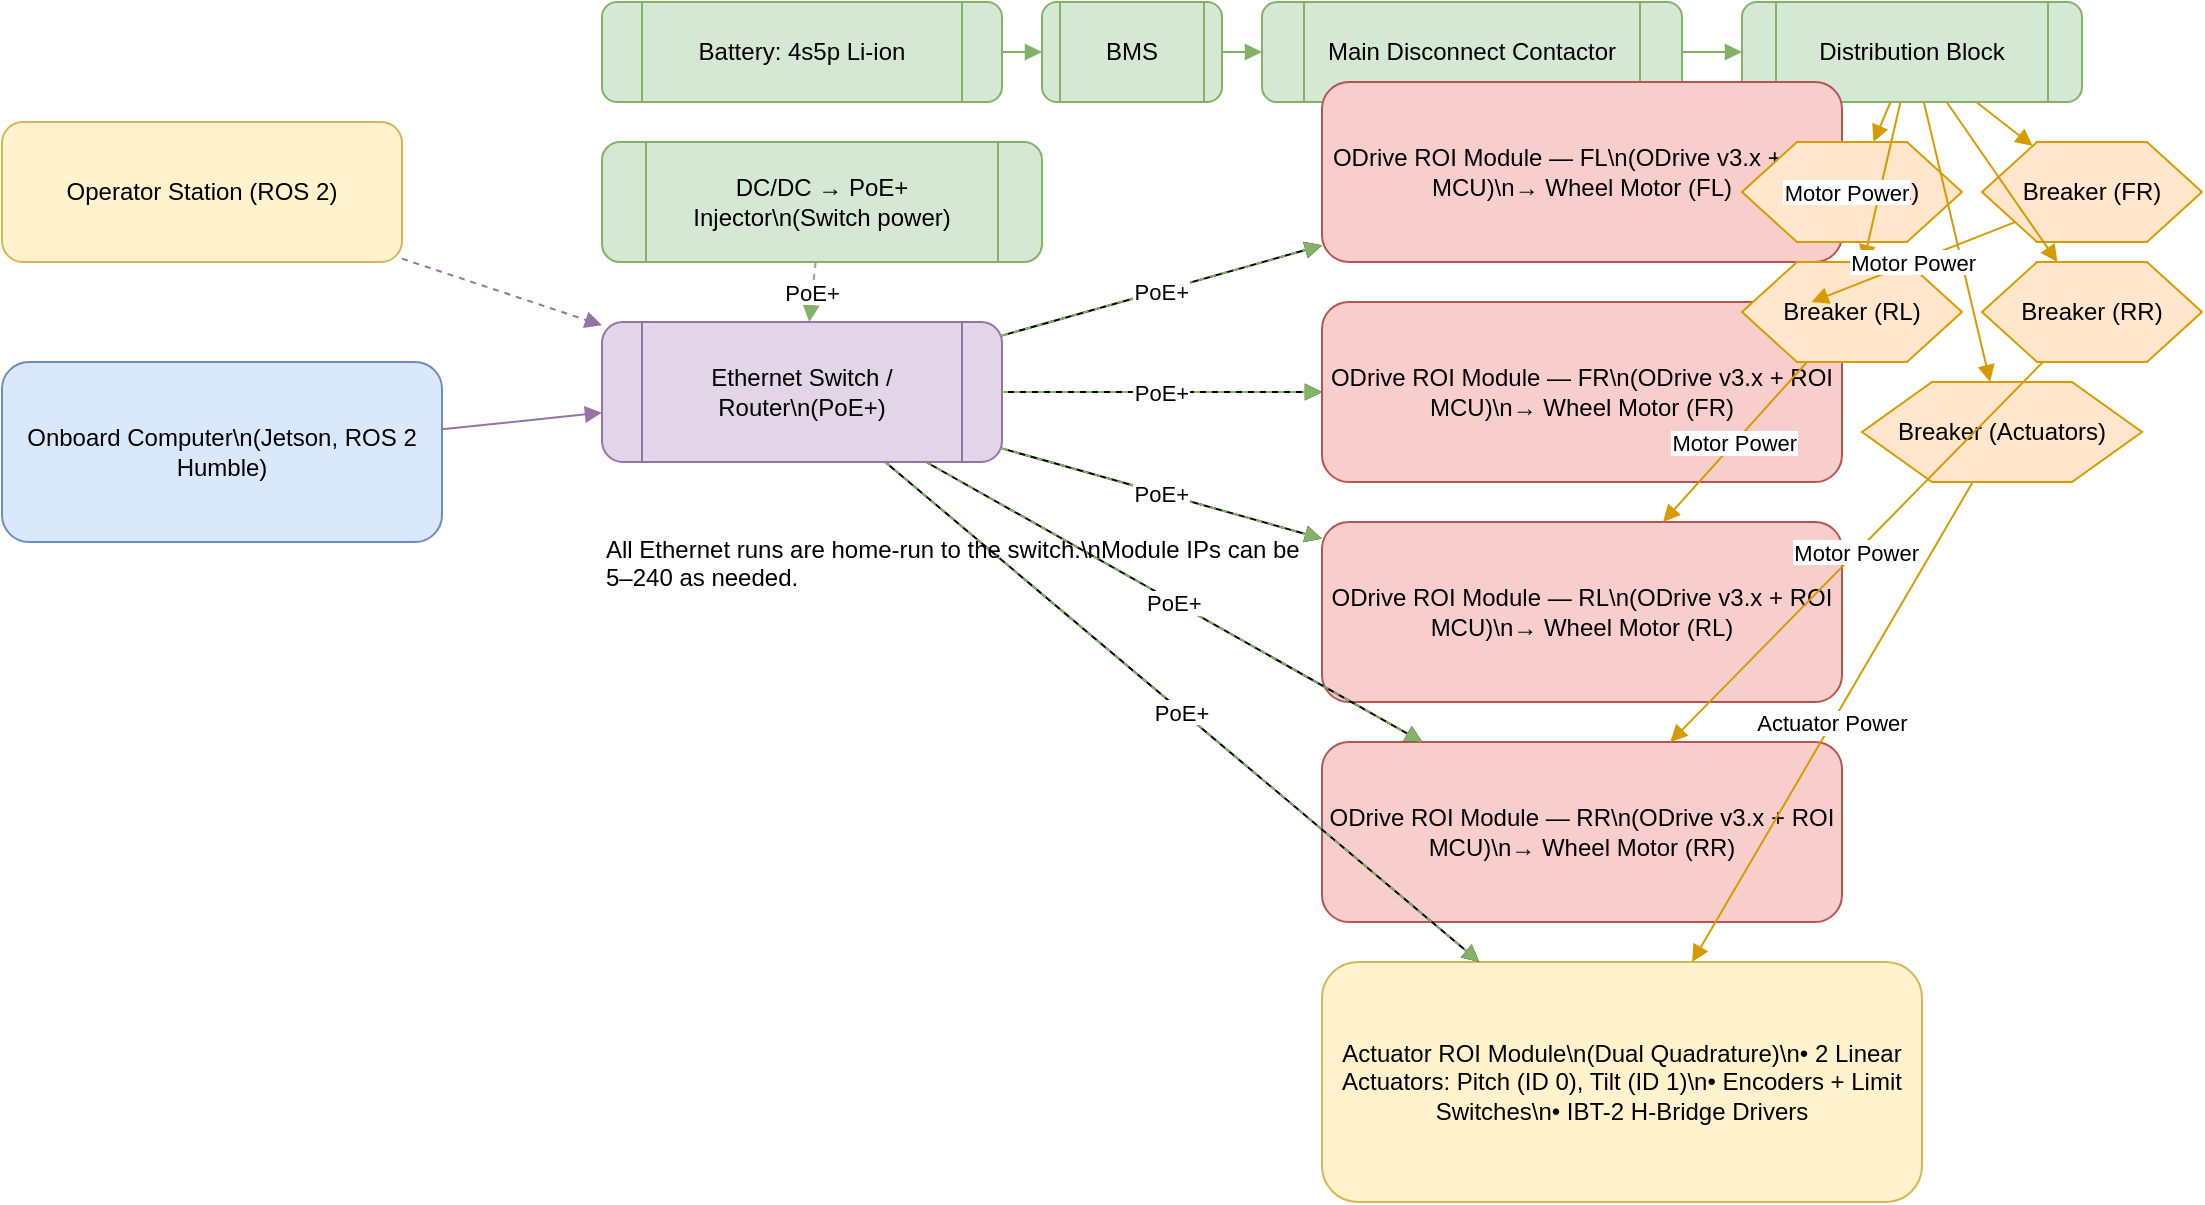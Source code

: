 <mxfile version="22.0.3" type="device">
  <diagram id="hardware-overview" name="Hardware Overview">
    <mxGraphModel dx="1220" dy="800" grid="1" gridSize="10" guides="1" tooltips="1" connect="1" arrows="1" fold="1" page="1" pageScale="1" pageWidth="1920" pageHeight="1080" math="0" shadow="0">
      <root>
        <mxCell id="0"/>
        <mxCell id="1" parent="0"/>

        <!-- Operator Station -->
        <mxCell id="op" value="Operator Station (ROS 2)" style="rounded=1;whiteSpace=wrap;html=1;fillColor=#fff2cc;strokeColor=#d6b656;" vertex="1" parent="1">
          <mxGeometry x="60" y="80" width="200" height="70" as="geometry"/>
        </mxCell>

        <!-- Onboard Computer -->
        <mxCell id="jetson" value="Onboard Computer\n(Jetson, ROS 2 Humble)" style="rounded=1;whiteSpace=wrap;html=1;fillColor=#dae8fc;strokeColor=#6c8ebf;" vertex="1" parent="1">
          <mxGeometry x="60" y="200" width="220" height="90" as="geometry"/>
        </mxCell>

        <!-- Switch / Router (PoE+) -->
        <mxCell id="switch" value="Ethernet Switch / Router\n(PoE+)" style="shape=process;rounded=1;whiteSpace=wrap;html=1;fillColor=#e1d5e7;strokeColor=#9673a6;" vertex="1" parent="1">
          <mxGeometry x="360" y="180" width="200" height="70" as="geometry"/>
        </mxCell>

        <!-- Battery and Power System -->
        <mxCell id="battery" value="Battery: 4s5p Li‑ion" style="shape=process;rounded=1;whiteSpace=wrap;html=1;fillColor=#d5e8d4;strokeColor=#82b366;" vertex="1" parent="1">
          <mxGeometry x="360" y="20" width="200" height="50" as="geometry"/>
        </mxCell>
        <mxCell id="bms" value="BMS" style="shape=process;rounded=1;whiteSpace=wrap;html=1;fillColor=#d5e8d4;strokeColor=#82b366;" vertex="1" parent="1">
          <mxGeometry x="580" y="20" width="90" height="50" as="geometry"/>
        </mxCell>
        <mxCell id="main_contactor" value="Main Disconnect Contactor" style="shape=process;rounded=1;whiteSpace=wrap;html=1;fillColor=#d5e8d4;strokeColor=#82b366;" vertex="1" parent="1">
          <mxGeometry x="690" y="20" width="210" height="50" as="geometry"/>
        </mxCell>
        <mxCell id="dist_block" value="Distribution Block" style="shape=process;rounded=1;whiteSpace=wrap;html=1;fillColor=#d5e8d4;strokeColor=#82b366;" vertex="1" parent="1">
          <mxGeometry x="930" y="20" width="170" height="50" as="geometry"/>
        </mxCell>
        <mxCell id="dc_dc_poe" value="DC/DC → PoE+ Injector\n(Switch power)" style="shape=process;rounded=1;whiteSpace=wrap;html=1;fillColor=#d5e8d4;strokeColor=#82b366;" vertex="1" parent="1">
          <mxGeometry x="360" y="90" width="220" height="60" as="geometry"/>
        </mxCell>

        <!-- ODrive Modules -->
        <mxCell id="odrv_fl" value="ODrive ROI Module — FL\n(ODrive v3.x + ROI MCU)\n→ Wheel Motor (FL)" style="rounded=1;whiteSpace=wrap;html=1;fillColor=#f8cecc;strokeColor=#b85450;" vertex="1" parent="1">
          <mxGeometry x="720" y="60" width="260" height="90" as="geometry"/>
        </mxCell>
        <mxCell id="odrv_fr" value="ODrive ROI Module — FR\n(ODrive v3.x + ROI MCU)\n→ Wheel Motor (FR)" style="rounded=1;whiteSpace=wrap;html=1;fillColor=#f8cecc;strokeColor=#b85450;" vertex="1" parent="1">
          <mxGeometry x="720" y="170" width="260" height="90" as="geometry"/>
        </mxCell>
        <mxCell id="odrv_rl" value="ODrive ROI Module — RL\n(ODrive v3.x + ROI MCU)\n→ Wheel Motor (RL)" style="rounded=1;whiteSpace=wrap;html=1;fillColor=#f8cecc;strokeColor=#b85450;" vertex="1" parent="1">
          <mxGeometry x="720" y="280" width="260" height="90" as="geometry"/>
        </mxCell>
        <mxCell id="odrv_rr" value="ODrive ROI Module — RR\n(ODrive v3.x + ROI MCU)\n→ Wheel Motor (RR)" style="rounded=1;whiteSpace=wrap;html=1;fillColor=#f8cecc;strokeColor=#b85450;" vertex="1" parent="1">
          <mxGeometry x="720" y="390" width="260" height="90" as="geometry"/>
        </mxCell>

  <!-- Actuator Module -->
  <mxCell id="act" value="Actuator ROI Module\n(Dual Quadrature)\n• 2 Linear Actuators: Pitch (ID 0), Tilt (ID 1)\n• Encoders + Limit Switches\n• IBT-2 H-Bridge Drivers" style="rounded=1;whiteSpace=wrap;html=1;fillColor=#fff2cc;strokeColor=#d6b656;" vertex="1" parent="1">
          <mxGeometry x="720" y="500" width="300" height="120" as="geometry"/>
        </mxCell>

        <!-- Links: Operator and Jetson to Switch -->
        <mxCell id="edge_op_switch" style="endArrow=block;endFill=1;strokeColor=#9673a6;dashed=1;" edge="1" parent="1" source="op" target="switch">
          <mxGeometry relative="1" as="geometry"/>
        </mxCell>
        <mxCell id="edge_jetson_switch" style="endArrow=block;endFill=1;strokeColor=#9673a6;" edge="1" parent="1" source="jetson" target="switch">
          <mxGeometry relative="1" as="geometry"/>
        </mxCell>

        <!-- Links: Switch to Modules -->
        <mxCell id="edge_switch_fl" style="endArrow=block;endFill=1;" edge="1" parent="1" source="switch" target="odrv_fl">
          <mxGeometry relative="1" as="geometry"/>
        </mxCell>
        <mxCell id="edge_switch_fr" style="endArrow=block;endFill=1;" edge="1" parent="1" source="switch" target="odrv_fr">
          <mxGeometry relative="1" as="geometry"/>
        </mxCell>
        <mxCell id="edge_switch_rl" style="endArrow=block;endFill=1;" edge="1" parent="1" source="switch" target="odrv_rl">
          <mxGeometry relative="1" as="geometry"/>
        </mxCell>
        <mxCell id="edge_switch_rr" style="endArrow=block;endFill=1;" edge="1" parent="1" source="switch" target="odrv_rr">
          <mxGeometry relative="1" as="geometry"/>
        </mxCell>
        <mxCell id="edge_switch_act" style="endArrow=block;endFill=1;" edge="1" parent="1" source="switch" target="act">
          <mxGeometry relative="1" as="geometry"/>
        </mxCell>

        <!-- Power: Battery → BMS → Main Contactor → Distribution -->
        <mxCell id="edge_battery_bms" style="endArrow=block;endFill=1;strokeColor=#82b366;" edge="1" parent="1" source="battery" target="bms">
          <mxGeometry relative="1" as="geometry"/>
        </mxCell>
        <mxCell id="edge_bms_contactor" style="endArrow=block;endFill=1;strokeColor=#82b366;" edge="1" parent="1" source="bms" target="main_contactor">
          <mxGeometry relative="1" as="geometry"/>
        </mxCell>
        <mxCell id="edge_contactor_dist" style="endArrow=block;endFill=1;strokeColor=#82b366;" edge="1" parent="1" source="main_contactor" target="dist_block">
          <mxGeometry relative="1" as="geometry"/>
        </mxCell>

        <!-- Motor Power: Distribution → Breakers → Modules -->
        <mxCell id="brk_fl" value="Breaker (FL)" style="shape=hexagon;perimeter=hexagonPerimeter2;whiteSpace=wrap;html=1;fillColor=#ffe6cc;strokeColor=#d79b00;" vertex="1" parent="1">
          <mxGeometry x="930" y="90" width="110" height="50" as="geometry"/>
        </mxCell>
        <mxCell id="brk_fr" value="Breaker (FR)" style="shape=hexagon;perimeter=hexagonPerimeter2;whiteSpace=wrap;html=1;fillColor=#ffe6cc;strokeColor=#d79b00;" vertex="1" parent="1">
          <mxGeometry x="1050" y="90" width="110" height="50" as="geometry"/>
        </mxCell>
        <mxCell id="brk_rl" value="Breaker (RL)" style="shape=hexagon;perimeter=hexagonPerimeter2;whiteSpace=wrap;html=1;fillColor=#ffe6cc;strokeColor=#d79b00;" vertex="1" parent="1">
          <mxGeometry x="930" y="150" width="110" height="50" as="geometry"/>
        </mxCell>
        <mxCell id="brk_rr" value="Breaker (RR)" style="shape=hexagon;perimeter=hexagonPerimeter2;whiteSpace=wrap;html=1;fillColor=#ffe6cc;strokeColor=#d79b00;" vertex="1" parent="1">
          <mxGeometry x="1050" y="150" width="110" height="50" as="geometry"/>
        </mxCell>
        <mxCell id="brk_act" value="Breaker (Actuators)" style="shape=hexagon;perimeter=hexagonPerimeter2;whiteSpace=wrap;html=1;fillColor=#ffe6cc;strokeColor=#d79b00;" vertex="1" parent="1">
          <mxGeometry x="990" y="210" width="140" height="50" as="geometry"/>
        </mxCell>

        <mxCell id="edge_dist_brk_fl" style="endArrow=block;endFill=1;strokeColor=#d79b00;" edge="1" parent="1" source="dist_block" target="brk_fl">
          <mxGeometry relative="1" as="geometry"/>
        </mxCell>
        <mxCell id="edge_dist_brk_fr" style="endArrow=block;endFill=1;strokeColor=#d79b00;" edge="1" parent="1" source="dist_block" target="brk_fr">
          <mxGeometry relative="1" as="geometry"/>
        </mxCell>
        <mxCell id="edge_dist_brk_rl" style="endArrow=block;endFill=1;strokeColor=#d79b00;" edge="1" parent="1" source="dist_block" target="brk_rl">
          <mxGeometry relative="1" as="geometry"/>
        </mxCell>
        <mxCell id="edge_dist_brk_rr" style="endArrow=block;endFill=1;strokeColor=#d79b00;" edge="1" parent="1" source="dist_block" target="brk_rr">
          <mxGeometry relative="1" as="geometry"/>
        </mxCell>
        <mxCell id="edge_dist_brk_act" style="endArrow=block;endFill=1;strokeColor=#d79b00;" edge="1" parent="1" source="dist_block" target="brk_act">
          <mxGeometry relative="1" as="geometry"/>
        </mxCell>

        <mxCell id="edge_brk_fl_odrv" value="Motor Power" style="endArrow=block;endFill=1;strokeColor=#d79b00;" edge="1" parent="1" source="brk_fl" target="odrv_fl">
          <mxGeometry relative="1" as="geometry"/>
        </mxCell>
        <mxCell id="edge_brk_fr_odrv" value="Motor Power" style="endArrow=block;endFill=1;strokeColor=#d79b00;" edge="1" parent="1" source="brk_fr" target="odrv_fr">
          <mxGeometry relative="1" as="geometry"/>
        </mxCell>
        <mxCell id="edge_brk_rl_odrv" value="Motor Power" style="endArrow=block;endFill=1;strokeColor=#d79b00;" edge="1" parent="1" source="brk_rl" target="odrv_rl">
          <mxGeometry relative="1" as="geometry"/>
        </mxCell>
        <mxCell id="edge_brk_rr_odrv" value="Motor Power" style="endArrow=block;endFill=1;strokeColor=#d79b00;" edge="1" parent="1" source="brk_rr" target="odrv_rr">
          <mxGeometry relative="1" as="geometry"/>
        </mxCell>
        <mxCell id="edge_brk_act_module" value="Actuator Power" style="endArrow=block;endFill=1;strokeColor=#d79b00;" edge="1" parent="1" source="brk_act" target="act">
          <mxGeometry relative="1" as="geometry"/>
        </mxCell>

        <!-- PoE to Switch from DC/DC -->
        <mxCell id="edge_dc_poe_switch" value="PoE+" style="endArrow=block;endFill=1;strokeColor=#82b366;dashed=1;" edge="1" parent="1" source="dc_dc_poe" target="switch">
          <mxGeometry relative="1" as="geometry"/>
        </mxCell>
        <mxCell id="edge_power_poeline1" value="PoE+" style="endArrow=block;endFill=1;strokeColor=#82b366;dashed=1;" edge="1" parent="1" source="switch" target="odrv_fl">
          <mxGeometry relative="1" as="geometry"/>
        </mxCell>
        <mxCell id="edge_power_poeline2" value="PoE+" style="endArrow=block;endFill=1;strokeColor=#82b366;dashed=1;" edge="1" parent="1" source="switch" target="odrv_fr">
          <mxGeometry relative="1" as="geometry"/>
        </mxCell>
        <mxCell id="edge_power_poeline3" value="PoE+" style="endArrow=block;endFill=1;strokeColor=#82b366;dashed=1;" edge="1" parent="1" source="switch" target="odrv_rl">
          <mxGeometry relative="1" as="geometry"/>
        </mxCell>
        <mxCell id="edge_power_poeline4" value="PoE+" style="endArrow=block;endFill=1;strokeColor=#82b366;dashed=1;" edge="1" parent="1" source="switch" target="odrv_rr">
          <mxGeometry relative="1" as="geometry"/>
        </mxCell>
        <mxCell id="edge_power_poeline5" value="PoE+" style="endArrow=block;endFill=1;strokeColor=#82b366;dashed=1;" edge="1" parent="1" source="switch" target="act">
          <mxGeometry relative="1" as="geometry"/>
        </mxCell>

        <!-- Note about ROI Chain -->
        <!-- Note about Ethernet topology -->
        <mxCell id="ethernet_note" value="All Ethernet runs are home-run to the switch.\nModule IPs can be 5–240 as needed." style="text;strokeColor=none;fillColor=none;align=left;verticalAlign=top;whiteSpace=wrap;html=1;" vertex="1" parent="1">
          <mxGeometry x="360" y="280" width="360" height="60" as="geometry"/>
        </mxCell>
      </root>
    </mxGraphModel>
  </diagram>
  <diagram id="legend" name="Legend">
    <mxGraphModel dx="1220" dy="800" grid="1" gridSize="10" guides="1" tooltips="1" connect="1" arrows="1" fold="1" page="1" pageScale="1" pageWidth="1920" pageHeight="1080" math="0" shadow="0">
      <root>
        <mxCell id="0"/>
        <mxCell id="1" parent="0"/>
        <mxCell id="l1" value="Solid line: Ethernet data" style="text;whiteSpace=wrap;html=1;" vertex="1" parent="1">
          <mxGeometry x="60" y="60" width="260" height="30" as="geometry"/>
        </mxCell>
        <mxCell id="l2" value="Dashed green line: PoE+ power" style="text;whiteSpace=wrap;html=1;" vertex="1" parent="1">
          <mxGeometry x="60" y="100" width="260" height="30" as="geometry"/>
        </mxCell>
        <mxCell id="l3" value="Dashed purple line: Optional/remote link" style="text;whiteSpace=wrap;html=1;" vertex="1" parent="1">
          <mxGeometry x="60" y="140" width="300" height="30" as="geometry"/>
        </mxCell>
      </root>
    </mxGraphModel>
  </diagram>
</mxfile>

